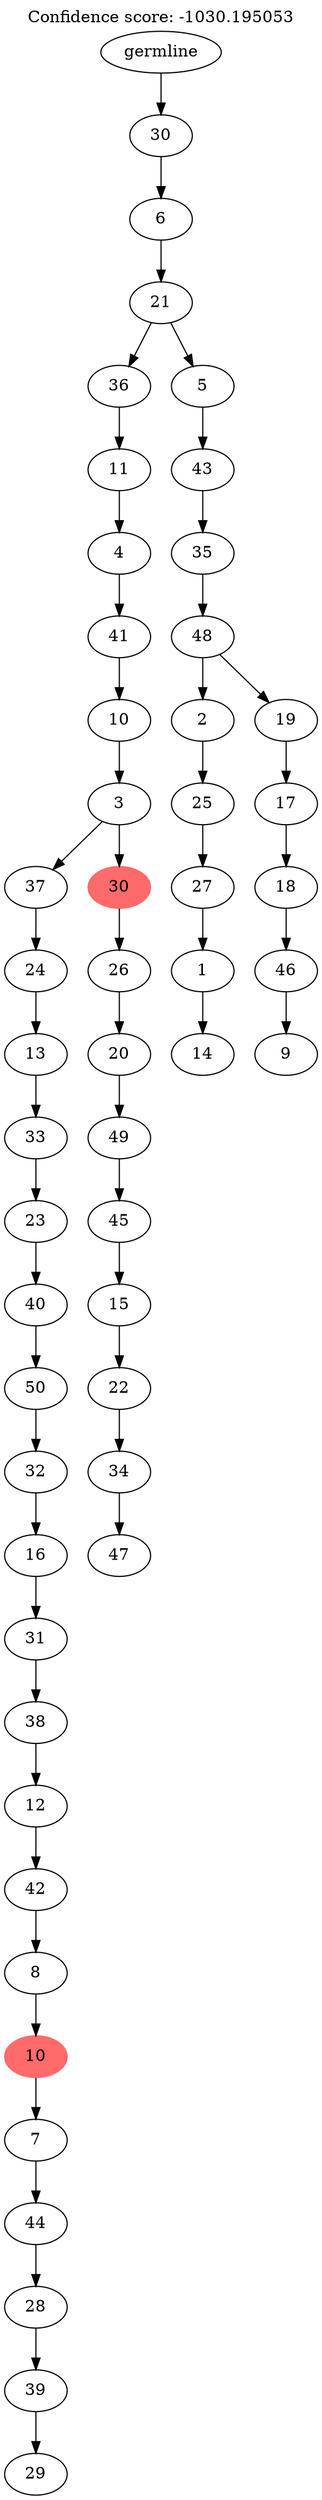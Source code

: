 digraph g {
	"51" -> "52";
	"52" [label="29"];
	"50" -> "51";
	"51" [label="39"];
	"49" -> "50";
	"50" [label="28"];
	"48" -> "49";
	"49" [label="44"];
	"47" -> "48";
	"48" [label="7"];
	"46" -> "47";
	"47" [color=indianred1, style=filled, label="10"];
	"45" -> "46";
	"46" [label="8"];
	"44" -> "45";
	"45" [label="42"];
	"43" -> "44";
	"44" [label="12"];
	"42" -> "43";
	"43" [label="38"];
	"41" -> "42";
	"42" [label="31"];
	"40" -> "41";
	"41" [label="16"];
	"39" -> "40";
	"40" [label="32"];
	"38" -> "39";
	"39" [label="50"];
	"37" -> "38";
	"38" [label="40"];
	"36" -> "37";
	"37" [label="23"];
	"35" -> "36";
	"36" [label="33"];
	"34" -> "35";
	"35" [label="13"];
	"33" -> "34";
	"34" [label="24"];
	"31" -> "32";
	"32" [label="47"];
	"30" -> "31";
	"31" [label="34"];
	"29" -> "30";
	"30" [label="22"];
	"28" -> "29";
	"29" [label="15"];
	"27" -> "28";
	"28" [label="45"];
	"26" -> "27";
	"27" [label="49"];
	"25" -> "26";
	"26" [label="20"];
	"24" -> "25";
	"25" [label="26"];
	"23" -> "24";
	"24" [color=indianred1, style=filled, label="30"];
	"23" -> "33";
	"33" [label="37"];
	"22" -> "23";
	"23" [label="3"];
	"21" -> "22";
	"22" [label="10"];
	"20" -> "21";
	"21" [label="41"];
	"19" -> "20";
	"20" [label="4"];
	"18" -> "19";
	"19" [label="11"];
	"16" -> "17";
	"17" [label="14"];
	"15" -> "16";
	"16" [label="1"];
	"14" -> "15";
	"15" [label="27"];
	"13" -> "14";
	"14" [label="25"];
	"11" -> "12";
	"12" [label="9"];
	"10" -> "11";
	"11" [label="46"];
	"9" -> "10";
	"10" [label="18"];
	"8" -> "9";
	"9" [label="17"];
	"7" -> "8";
	"8" [label="19"];
	"7" -> "13";
	"13" [label="2"];
	"6" -> "7";
	"7" [label="48"];
	"5" -> "6";
	"6" [label="35"];
	"4" -> "5";
	"5" [label="43"];
	"3" -> "4";
	"4" [label="5"];
	"3" -> "18";
	"18" [label="36"];
	"2" -> "3";
	"3" [label="21"];
	"1" -> "2";
	"2" [label="6"];
	"0" -> "1";
	"1" [label="30"];
	"0" [label="germline"];
	labelloc="t";
	label="Confidence score: -1030.195053";
}
